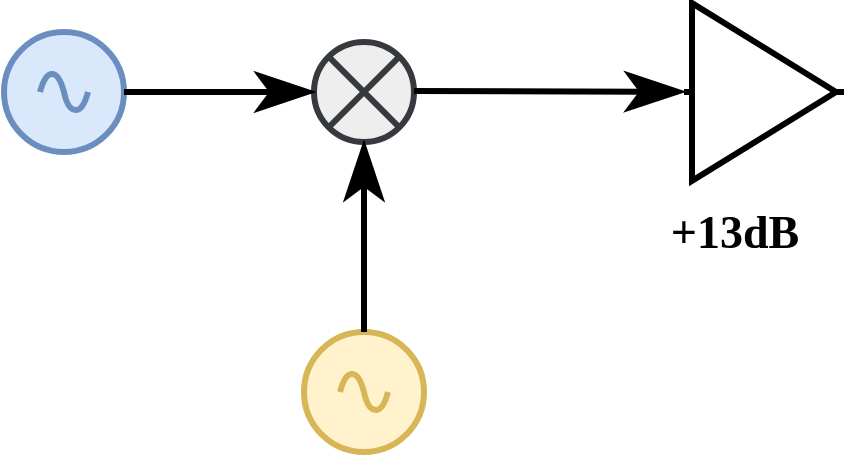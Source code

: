 <mxfile version="26.0.6">
  <diagram name="Page-1" id="9knJ2pqbwed2AeUmOM5w">
    <mxGraphModel dx="1434" dy="780" grid="1" gridSize="10" guides="1" tooltips="1" connect="1" arrows="1" fold="1" page="1" pageScale="1" pageWidth="1100" pageHeight="850" math="0" shadow="0">
      <root>
        <mxCell id="0" />
        <mxCell id="1" parent="0" />
        <mxCell id="9TDLlQAlEUStk0JPaJda-1" value="" style="pointerEvents=1;verticalLabelPosition=bottom;shadow=0;dashed=0;align=center;html=1;verticalAlign=top;shape=mxgraph.electrical.signal_sources.source;aspect=fixed;points=[[0.5,0,0],[1,0.5,0],[0.5,1,0],[0,0.5,0]];elSignalType=ac;strokeWidth=3;fillColor=#dae8fc;strokeColor=#6c8ebf;" vertex="1" parent="1">
          <mxGeometry x="100" y="210" width="60" height="60" as="geometry" />
        </mxCell>
        <mxCell id="9TDLlQAlEUStk0JPaJda-2" value="" style="pointerEvents=1;verticalLabelPosition=bottom;shadow=0;dashed=0;align=center;html=1;verticalAlign=top;shape=mxgraph.electrical.signal_sources.source;aspect=fixed;points=[[0.5,0,0],[1,0.5,0],[0.5,1,0],[0,0.5,0]];elSignalType=ac;strokeWidth=3;fillColor=#fff2cc;strokeColor=#d6b656;" vertex="1" parent="1">
          <mxGeometry x="250" y="360" width="60" height="60" as="geometry" />
        </mxCell>
        <mxCell id="9TDLlQAlEUStk0JPaJda-3" value="" style="verticalLabelPosition=bottom;shadow=0;dashed=0;align=center;html=1;verticalAlign=top;shape=mxgraph.electrical.abstract.multiplier;strokeWidth=3;fillColor=#eeeeee;strokeColor=#36393d;" vertex="1" parent="1">
          <mxGeometry x="255" y="215" width="50" height="50" as="geometry" />
        </mxCell>
        <mxCell id="9TDLlQAlEUStk0JPaJda-4" value="" style="endArrow=classicThin;html=1;strokeWidth=3;endSize=20;rounded=0;exitX=1;exitY=0.5;exitDx=0;exitDy=0;exitPerimeter=0;entryX=0;entryY=0.5;entryDx=0;entryDy=0;entryPerimeter=0;" edge="1" parent="1" source="9TDLlQAlEUStk0JPaJda-1" target="9TDLlQAlEUStk0JPaJda-3">
          <mxGeometry width="100" relative="1" as="geometry">
            <mxPoint x="360" y="400" as="sourcePoint" />
            <mxPoint x="460" y="400" as="targetPoint" />
          </mxGeometry>
        </mxCell>
        <mxCell id="9TDLlQAlEUStk0JPaJda-5" value="" style="endArrow=classicThin;html=1;strokeWidth=3;endSize=20;rounded=0;exitX=0.5;exitY=0;exitDx=0;exitDy=0;exitPerimeter=0;entryX=0.5;entryY=1;entryDx=0;entryDy=0;entryPerimeter=0;" edge="1" parent="1" source="9TDLlQAlEUStk0JPaJda-2" target="9TDLlQAlEUStk0JPaJda-3">
          <mxGeometry width="100" relative="1" as="geometry">
            <mxPoint x="170" y="250" as="sourcePoint" />
            <mxPoint x="265" y="250" as="targetPoint" />
          </mxGeometry>
        </mxCell>
        <mxCell id="9TDLlQAlEUStk0JPaJda-6" value="" style="endArrow=classicThin;html=1;strokeWidth=3;endSize=20;rounded=0;" edge="1" parent="1" target="9TDLlQAlEUStk0JPaJda-7">
          <mxGeometry width="100" relative="1" as="geometry">
            <mxPoint x="305" y="239.5" as="sourcePoint" />
            <mxPoint x="405" y="239.5" as="targetPoint" />
          </mxGeometry>
        </mxCell>
        <mxCell id="9TDLlQAlEUStk0JPaJda-7" value="" style="verticalLabelPosition=bottom;shadow=0;dashed=0;align=center;html=1;verticalAlign=top;shape=mxgraph.electrical.abstract.amplifier;strokeWidth=3;" vertex="1" parent="1">
          <mxGeometry x="440" y="195.55" width="80" height="88.89" as="geometry" />
        </mxCell>
        <mxCell id="9TDLlQAlEUStk0JPaJda-8" value="+13dB" style="text;html=1;align=center;verticalAlign=middle;resizable=0;points=[];autosize=1;strokeColor=none;fillColor=none;strokeWidth=1;fontFamily=Congenial;fontSize=23;fontStyle=1" vertex="1" parent="1">
          <mxGeometry x="420" y="290" width="90" height="40" as="geometry" />
        </mxCell>
      </root>
    </mxGraphModel>
  </diagram>
</mxfile>
